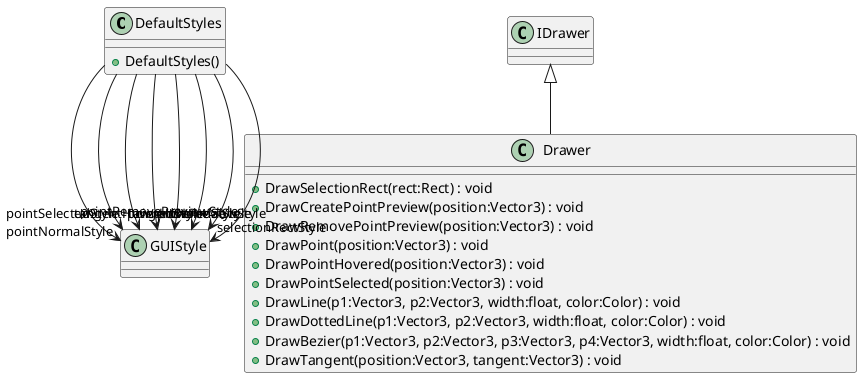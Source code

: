 @startuml
class DefaultStyles {
    + DefaultStyles()
}
class Drawer {
    + DrawSelectionRect(rect:Rect) : void
    + DrawCreatePointPreview(position:Vector3) : void
    + DrawRemovePointPreview(position:Vector3) : void
    + DrawPoint(position:Vector3) : void
    + DrawPointHovered(position:Vector3) : void
    + DrawPointSelected(position:Vector3) : void
    + DrawLine(p1:Vector3, p2:Vector3, width:float, color:Color) : void
    + DrawDottedLine(p1:Vector3, p2:Vector3, width:float, color:Color) : void
    + DrawBezier(p1:Vector3, p2:Vector3, p3:Vector3, p4:Vector3, width:float, color:Color) : void
    + DrawTangent(position:Vector3, tangent:Vector3) : void
}
DefaultStyles --> "pointNormalStyle" GUIStyle
DefaultStyles --> "pointHoveredStyle" GUIStyle
DefaultStyles --> "pointSelectedStyle" GUIStyle
DefaultStyles --> "pointPreviewStyle" GUIStyle
DefaultStyles --> "pointRemovePreviewStyle" GUIStyle
DefaultStyles --> "tangentNormalStyle" GUIStyle
DefaultStyles --> "tangentHoveredStyle" GUIStyle
DefaultStyles --> "selectionRectStyle" GUIStyle
IDrawer <|-- Drawer
@enduml
